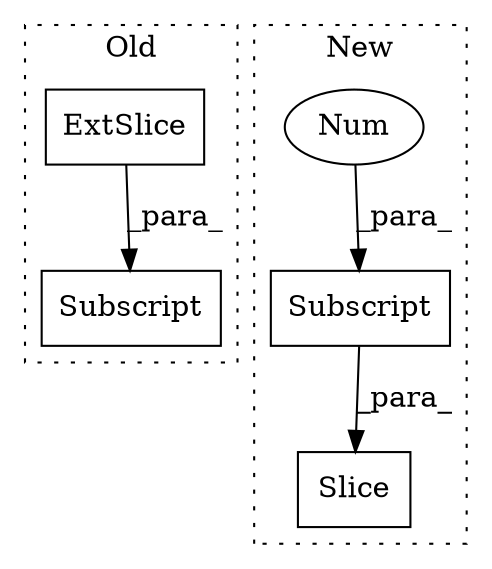 digraph G {
subgraph cluster0 {
1 [label="ExtSlice" a="85" s="5986" l="10" shape="box"];
4 [label="Subscript" a="63" s="5986,0" l="34,0" shape="box"];
label = "Old";
style="dotted";
}
subgraph cluster1 {
2 [label="Slice" a="80" s="6988" l="11" shape="box"];
3 [label="Subscript" a="63" s="6989,0" l="10,0" shape="box"];
5 [label="Num" a="76" s="6997" l="1" shape="ellipse"];
label = "New";
style="dotted";
}
1 -> 4 [label="_para_"];
3 -> 2 [label="_para_"];
5 -> 3 [label="_para_"];
}